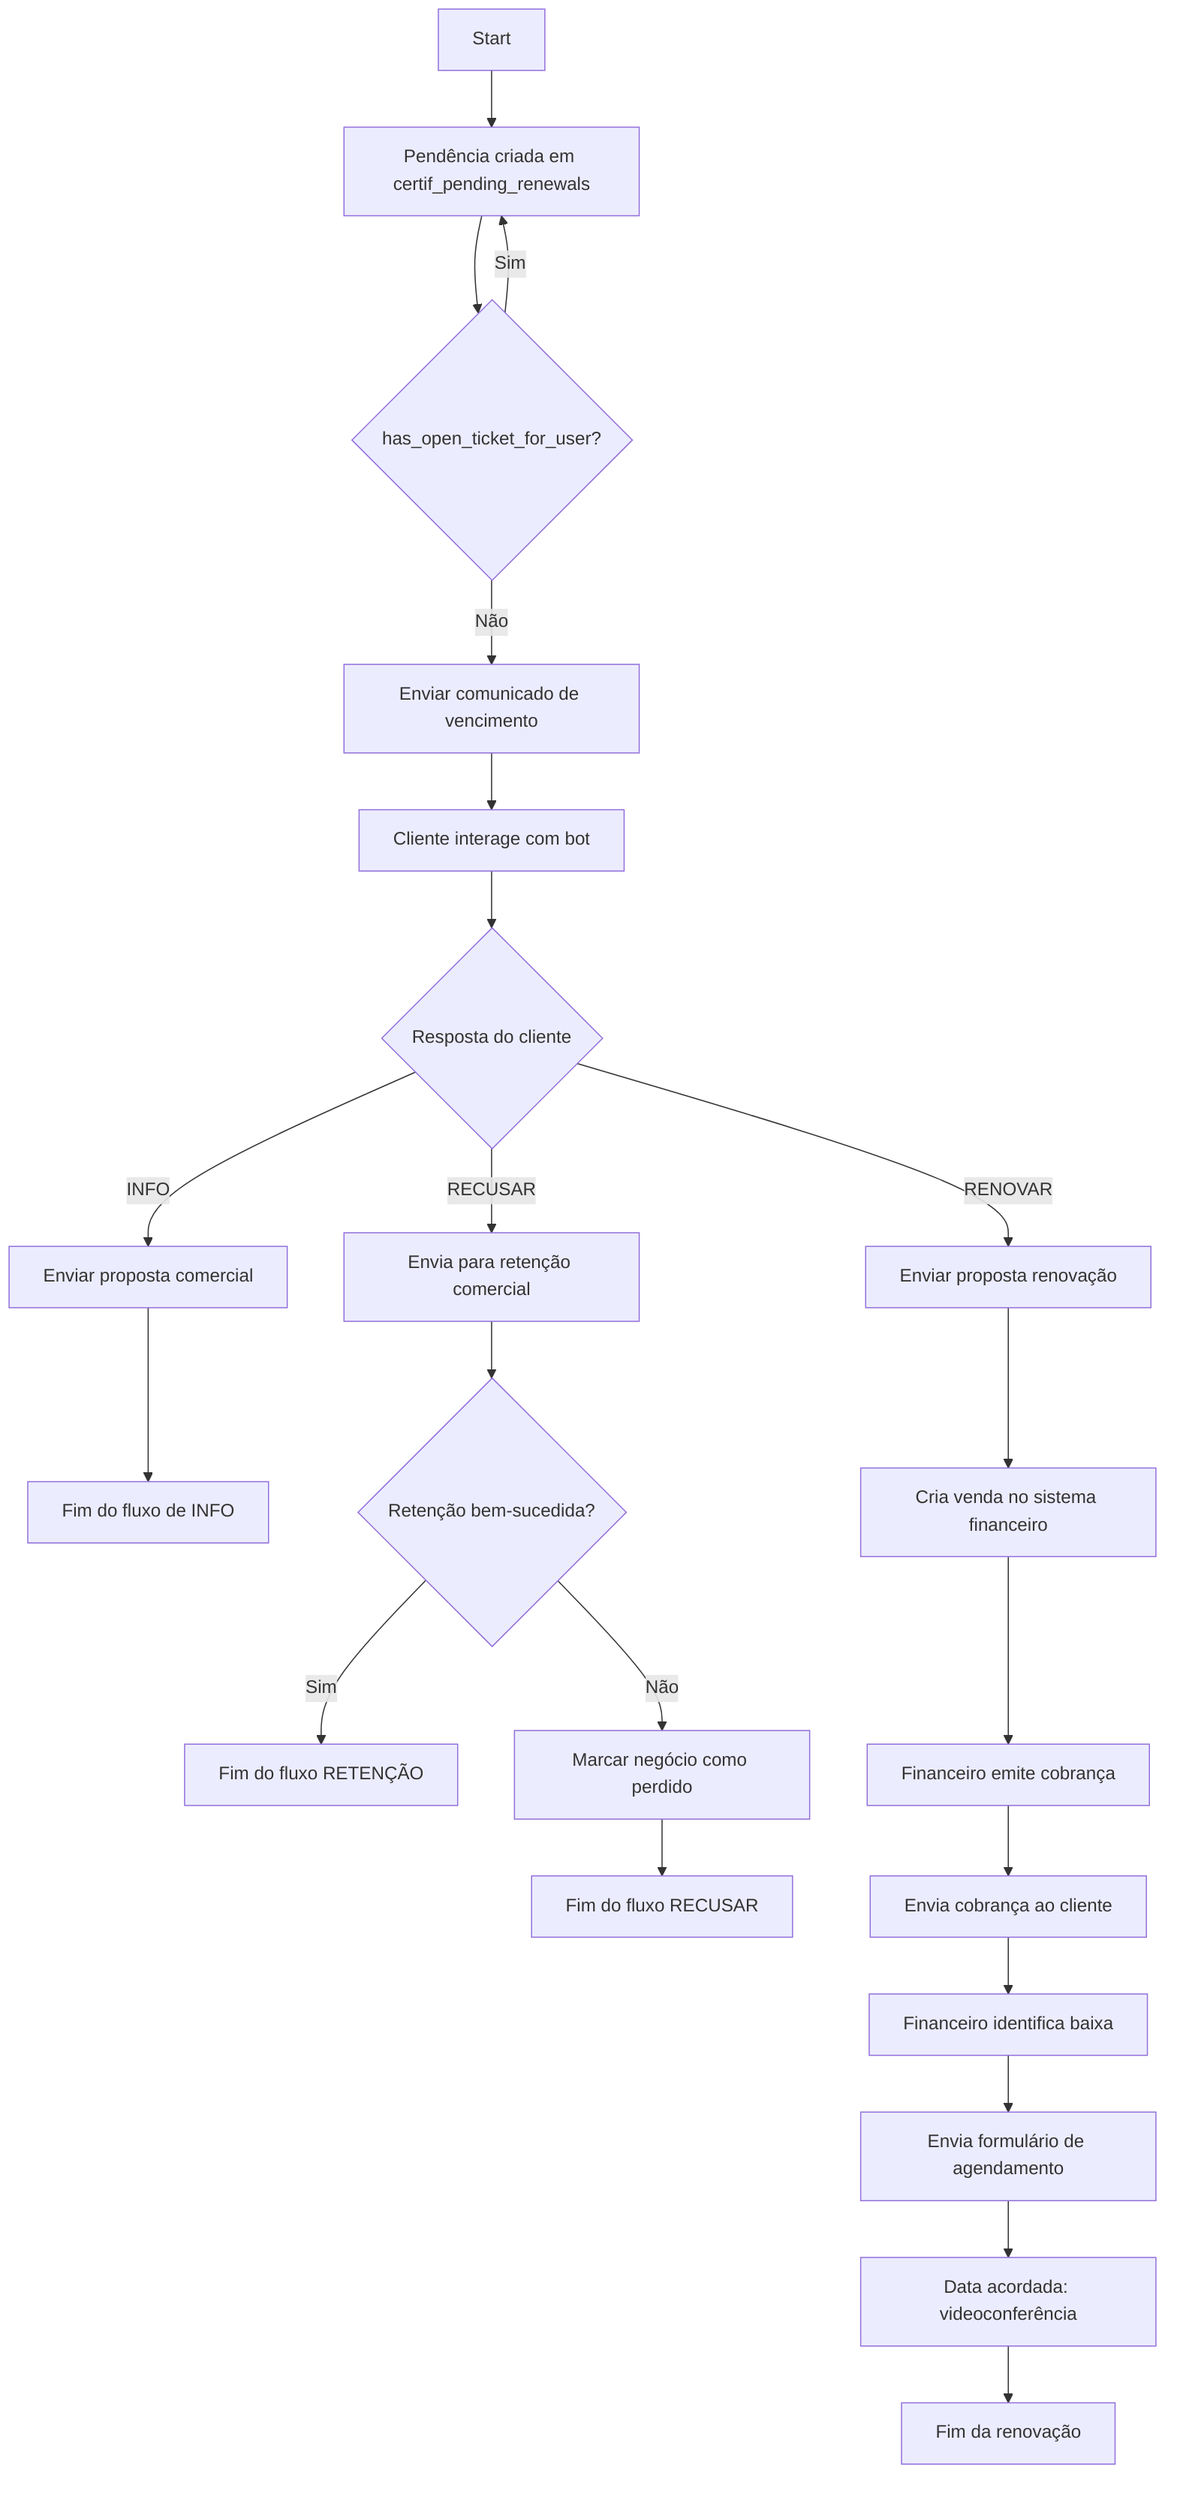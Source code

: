 flowchart TD
  A[Start] --> B[Pendência criada em certif_pending_renewals]
  B --> C{has_open_ticket_for_user?}
  C -- Sim --> B
  C -- Não --> D[Enviar comunicado de vencimento]
  D --> E[Cliente interage com bot]
  E --> F{Resposta do cliente}
  F -- INFO --> G[Enviar proposta comercial]
  G --> H[Fim do fluxo de INFO]
  F -- RECUSAR --> I[Envia para retenção comercial]
  I --> J{Retenção bem‑sucedida?}
  J -- Sim --> K[Fim do fluxo RETENÇÃO]
  J -- Não --> L[Marcar negócio como perdido]
  L --> M[Fim do fluxo RECUSAR]
  F -- RENOVAR --> N[Enviar proposta renovação]
  N --> O[Cria venda no sistema financeiro]
  O --> P[Financeiro emite cobrança]
  P --> Q[Envia cobrança ao cliente]
  Q --> R[Financeiro identifica baixa]
  R --> S[Envia formulário de agendamento]
  S --> T[Data acordada: videoconferência]
  T --> U[Fim da renovação]
